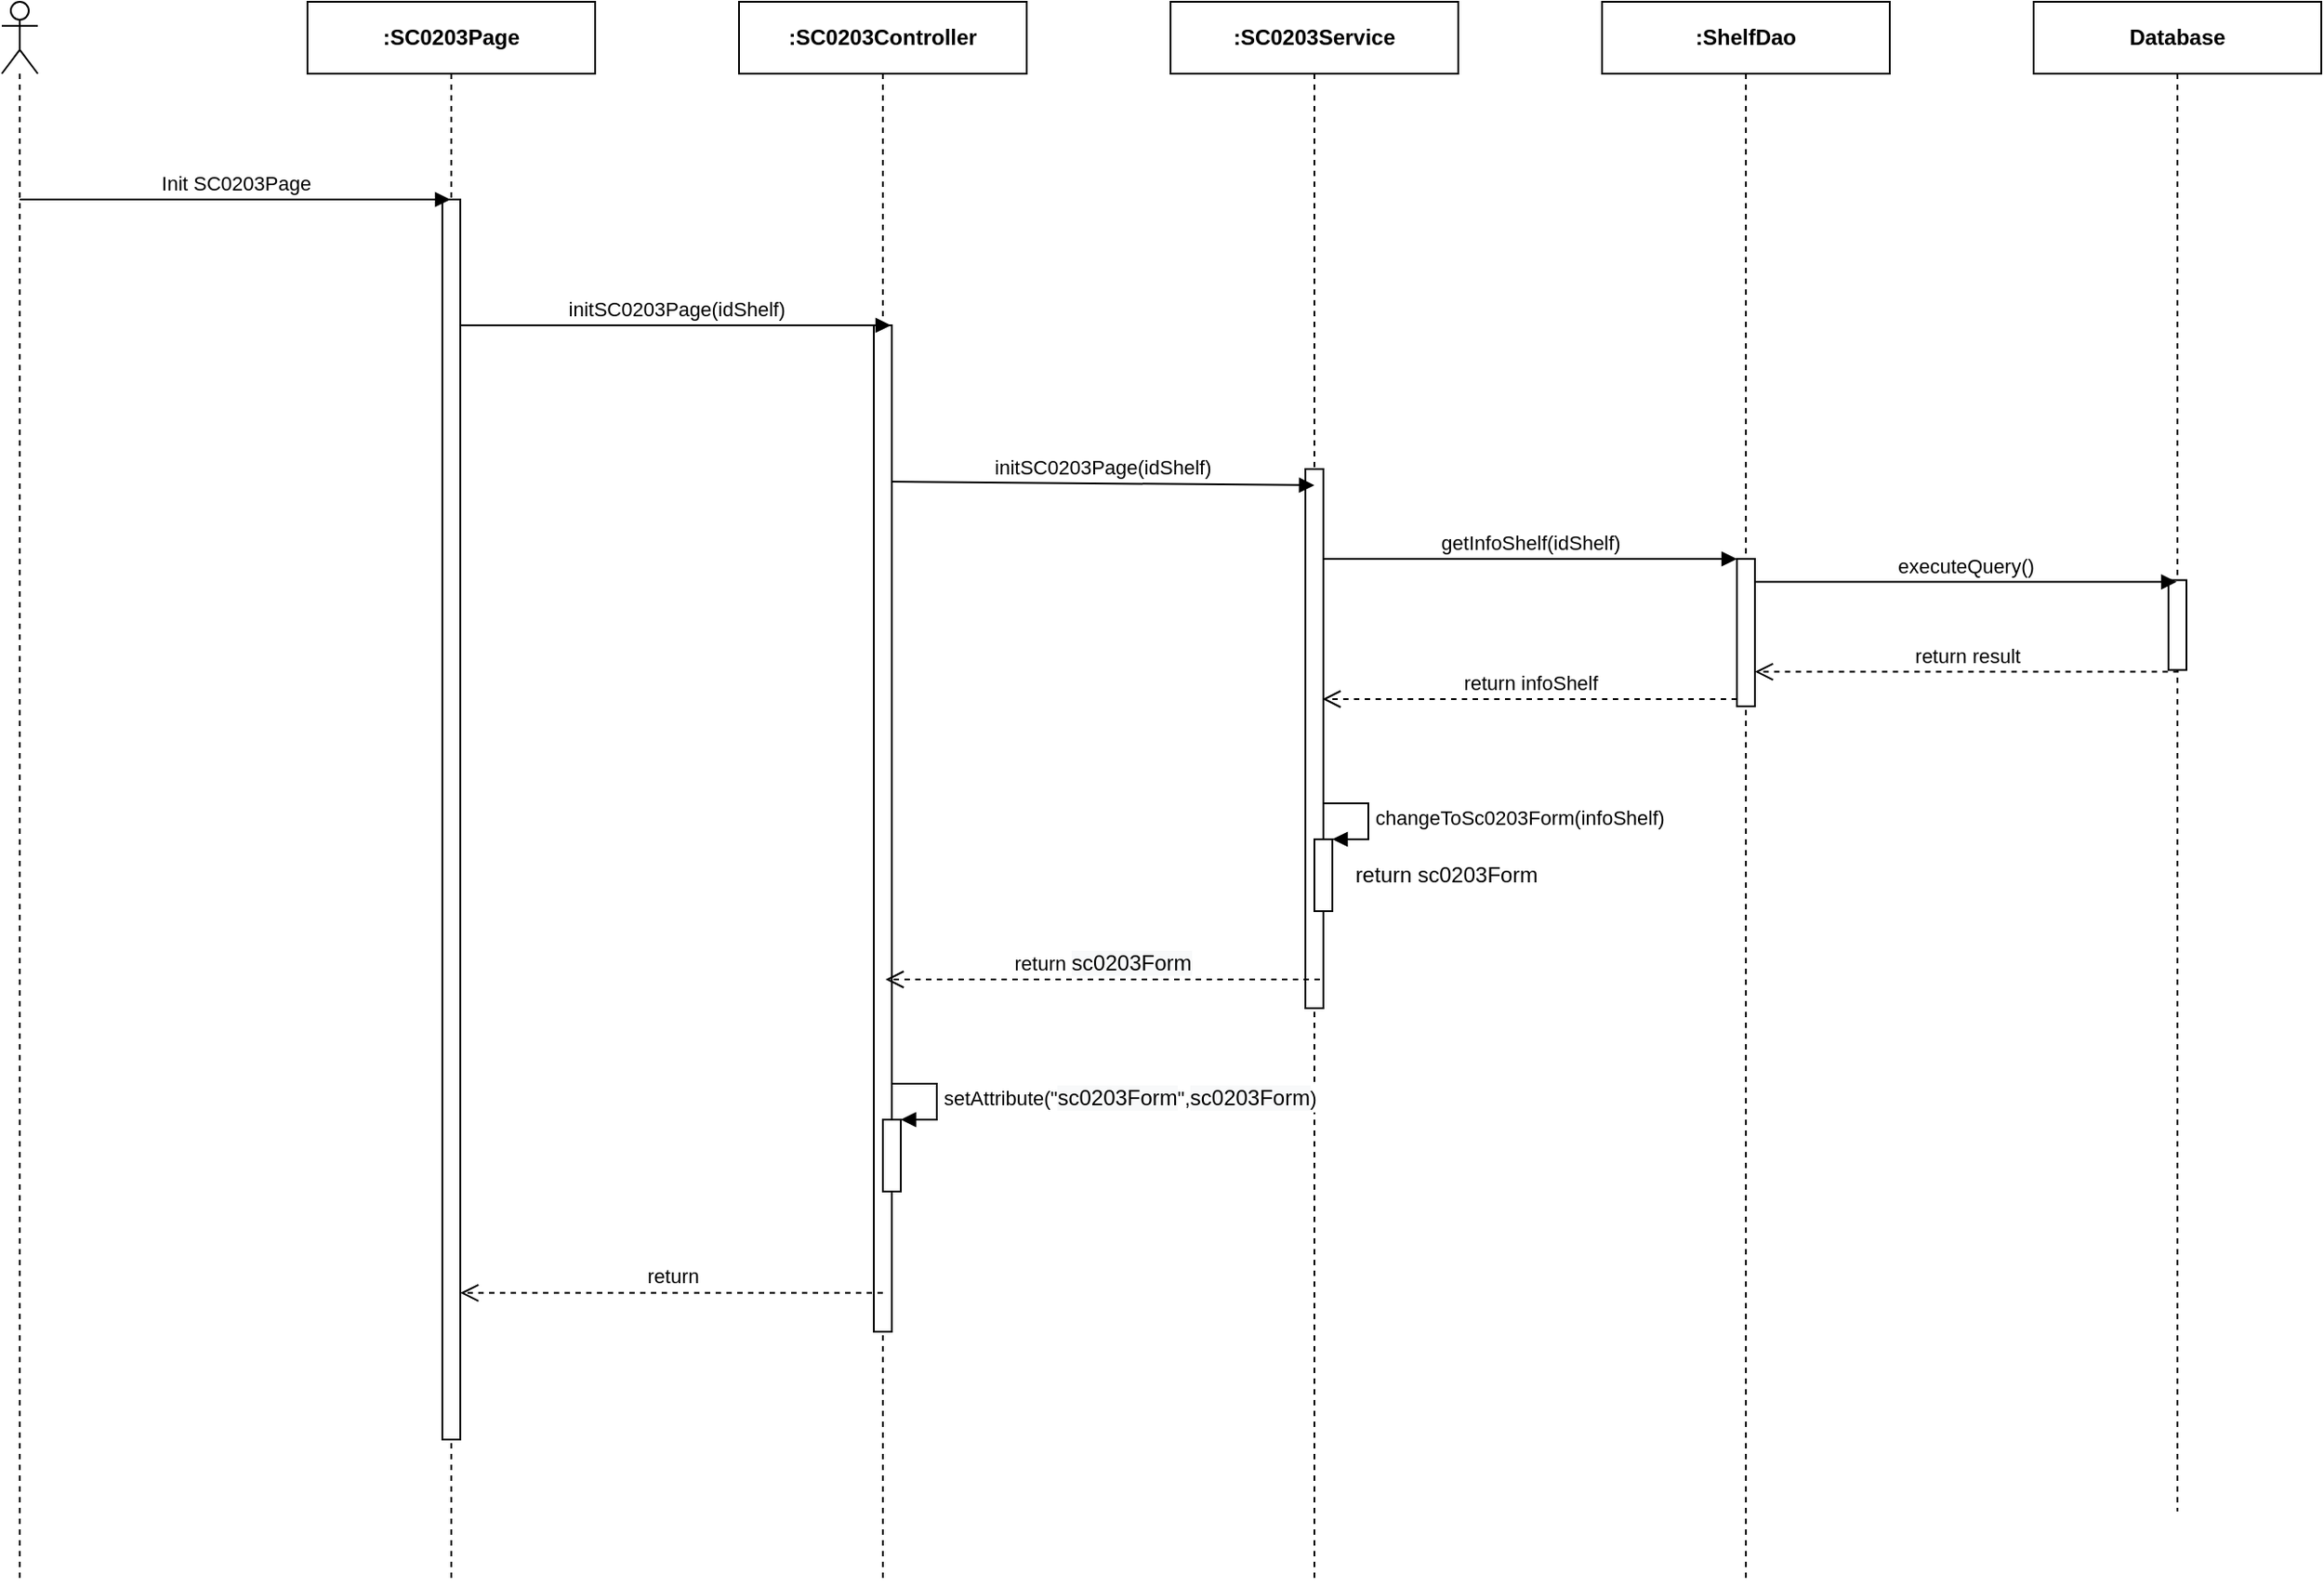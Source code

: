 <mxfile version="14.4.3" type="device" pages="3"><diagram id="IgK97Z7tj9fL14rlLOeL" name="Ev01"><mxGraphModel dx="1707" dy="987" grid="1" gridSize="10" guides="1" tooltips="1" connect="1" arrows="1" fold="1" page="1" pageScale="1" pageWidth="850" pageHeight="1100" math="0" shadow="0"><root><mxCell id="0"/><mxCell id="1" parent="0"/><mxCell id="ayugnD9VwIYk9qT7oLb9-1" value="" style="shape=umlLifeline;participant=umlActor;perimeter=lifelinePerimeter;whiteSpace=wrap;html=1;container=1;collapsible=0;recursiveResize=0;verticalAlign=top;spacingTop=36;outlineConnect=0;" parent="1" vertex="1"><mxGeometry x="310" y="80" width="20" height="880" as="geometry"/></mxCell><mxCell id="ayugnD9VwIYk9qT7oLb9-2" value="&lt;b&gt;:SC0203Page&lt;/b&gt;" style="shape=umlLifeline;perimeter=lifelinePerimeter;whiteSpace=wrap;html=1;container=1;collapsible=0;recursiveResize=0;outlineConnect=0;" parent="1" vertex="1"><mxGeometry x="480" y="80" width="160" height="880" as="geometry"/></mxCell><mxCell id="ayugnD9VwIYk9qT7oLb9-3" value="" style="html=1;points=[];perimeter=orthogonalPerimeter;" parent="ayugnD9VwIYk9qT7oLb9-2" vertex="1"><mxGeometry x="75" y="110" width="10" height="690" as="geometry"/></mxCell><mxCell id="ayugnD9VwIYk9qT7oLb9-4" value="&lt;b&gt;:ShelfDao&lt;/b&gt;" style="shape=umlLifeline;perimeter=lifelinePerimeter;whiteSpace=wrap;html=1;container=1;collapsible=0;recursiveResize=0;outlineConnect=0;" parent="1" vertex="1"><mxGeometry x="1200" y="80" width="160" height="880" as="geometry"/></mxCell><mxCell id="ayugnD9VwIYk9qT7oLb9-5" value="" style="html=1;points=[];perimeter=orthogonalPerimeter;" parent="ayugnD9VwIYk9qT7oLb9-4" vertex="1"><mxGeometry x="75" y="310" width="10" height="82" as="geometry"/></mxCell><mxCell id="ayugnD9VwIYk9qT7oLb9-6" value="getInfoShelf(idShelf)" style="html=1;verticalAlign=bottom;endArrow=block;entryX=0;entryY=0;" parent="ayugnD9VwIYk9qT7oLb9-4" edge="1"><mxGeometry relative="1" as="geometry"><mxPoint x="-155.5" y="310" as="sourcePoint"/><mxPoint x="75" y="310" as="targetPoint"/></mxGeometry></mxCell><mxCell id="ayugnD9VwIYk9qT7oLb9-7" value="return infoShelf" style="html=1;verticalAlign=bottom;endArrow=open;dashed=1;endSize=8;exitX=0;exitY=0.95;" parent="ayugnD9VwIYk9qT7oLb9-4" edge="1"><mxGeometry relative="1" as="geometry"><mxPoint x="-155.5" y="388.0" as="targetPoint"/><mxPoint x="75" y="388" as="sourcePoint"/></mxGeometry></mxCell><mxCell id="ayugnD9VwIYk9qT7oLb9-8" value="&lt;b&gt;:&lt;/b&gt;&lt;b&gt;SC0203&lt;/b&gt;&lt;b&gt;Service&lt;/b&gt;" style="shape=umlLifeline;perimeter=lifelinePerimeter;whiteSpace=wrap;html=1;container=1;collapsible=0;recursiveResize=0;outlineConnect=0;" parent="1" vertex="1"><mxGeometry x="960" y="80" width="160" height="880" as="geometry"/></mxCell><mxCell id="ayugnD9VwIYk9qT7oLb9-9" value="" style="html=1;points=[];perimeter=orthogonalPerimeter;" parent="ayugnD9VwIYk9qT7oLb9-8" vertex="1"><mxGeometry x="75" y="260" width="10" height="300" as="geometry"/></mxCell><mxCell id="ayugnD9VwIYk9qT7oLb9-10" value="&lt;b&gt;:SC0203Controller&lt;/b&gt;" style="shape=umlLifeline;perimeter=lifelinePerimeter;whiteSpace=wrap;html=1;container=1;collapsible=0;recursiveResize=0;outlineConnect=0;" parent="1" vertex="1"><mxGeometry x="720" y="80" width="160" height="880" as="geometry"/></mxCell><mxCell id="ayugnD9VwIYk9qT7oLb9-11" value="" style="html=1;points=[];perimeter=orthogonalPerimeter;" parent="ayugnD9VwIYk9qT7oLb9-10" vertex="1"><mxGeometry x="75" y="180" width="10" height="560" as="geometry"/></mxCell><mxCell id="ayugnD9VwIYk9qT7oLb9-12" value="" style="html=1;points=[];perimeter=orthogonalPerimeter;" parent="ayugnD9VwIYk9qT7oLb9-10" vertex="1"><mxGeometry x="80" y="622.0" width="10" height="40" as="geometry"/></mxCell><mxCell id="ayugnD9VwIYk9qT7oLb9-13" value="setAttribute(&quot;&lt;span style=&quot;font-size: 12px ; text-align: center ; background-color: rgb(248 , 249 , 250)&quot;&gt;sc0203Form&lt;/span&gt;&quot;,&lt;span style=&quot;font-size: 12px ; text-align: center ; background-color: rgb(248 , 249 , 250)&quot;&gt;sc0203Form&lt;/span&gt;)" style="edgeStyle=orthogonalEdgeStyle;html=1;align=left;spacingLeft=2;endArrow=block;rounded=0;entryX=1;entryY=0;" parent="ayugnD9VwIYk9qT7oLb9-10" target="ayugnD9VwIYk9qT7oLb9-12" edge="1"><mxGeometry relative="1" as="geometry"><mxPoint x="85" y="602.0" as="sourcePoint"/><Array as="points"><mxPoint x="110" y="602.0"/></Array></mxGeometry></mxCell><mxCell id="ayugnD9VwIYk9qT7oLb9-14" value="Init SC0203Page" style="html=1;verticalAlign=bottom;endArrow=block;" parent="1" target="ayugnD9VwIYk9qT7oLb9-2" edge="1"><mxGeometry width="80" relative="1" as="geometry"><mxPoint x="320" y="190" as="sourcePoint"/><mxPoint x="400" y="190" as="targetPoint"/></mxGeometry></mxCell><mxCell id="ayugnD9VwIYk9qT7oLb9-15" value="initSC0203Page(idShelf)" style="html=1;verticalAlign=bottom;endArrow=block;" parent="1" edge="1"><mxGeometry width="80" relative="1" as="geometry"><mxPoint x="565" y="260.0" as="sourcePoint"/><mxPoint x="804.5" y="260.0" as="targetPoint"/></mxGeometry></mxCell><mxCell id="ayugnD9VwIYk9qT7oLb9-16" value="initSC0203Page(idShelf)" style="html=1;verticalAlign=bottom;endArrow=block;" parent="1" edge="1"><mxGeometry relative="1" as="geometry"><mxPoint x="805" y="347.0" as="sourcePoint"/><mxPoint x="1040" y="349" as="targetPoint"/></mxGeometry></mxCell><mxCell id="ayugnD9VwIYk9qT7oLb9-17" value="return&amp;nbsp;&lt;span style=&quot;font-size: 12px ; background-color: rgb(248 , 249 , 250)&quot;&gt;sc0203Form&lt;/span&gt;" style="html=1;verticalAlign=bottom;endArrow=open;dashed=1;endSize=8;" parent="1" edge="1"><mxGeometry relative="1" as="geometry"><mxPoint x="801.5" y="624.0" as="targetPoint"/><mxPoint x="1043" y="624" as="sourcePoint"/></mxGeometry></mxCell><mxCell id="ayugnD9VwIYk9qT7oLb9-18" value="return" style="html=1;verticalAlign=bottom;endArrow=open;dashed=1;endSize=8;" parent="1" edge="1"><mxGeometry relative="1" as="geometry"><mxPoint x="800" y="798.41" as="sourcePoint"/><mxPoint x="565" y="798.41" as="targetPoint"/></mxGeometry></mxCell><mxCell id="ayugnD9VwIYk9qT7oLb9-20" value="" style="html=1;points=[];perimeter=orthogonalPerimeter;" parent="1" vertex="1"><mxGeometry x="1040" y="546" width="10" height="40" as="geometry"/></mxCell><mxCell id="ayugnD9VwIYk9qT7oLb9-21" value="changeToSc0203Form(infoShelf)" style="edgeStyle=orthogonalEdgeStyle;html=1;align=left;spacingLeft=2;endArrow=block;rounded=0;entryX=1;entryY=0;" parent="1" target="ayugnD9VwIYk9qT7oLb9-20" edge="1"><mxGeometry relative="1" as="geometry"><mxPoint x="1045" y="526" as="sourcePoint"/><Array as="points"><mxPoint x="1070" y="526"/></Array></mxGeometry></mxCell><mxCell id="ayugnD9VwIYk9qT7oLb9-22" value="return sc0203Form" style="text;html=1;align=center;verticalAlign=middle;resizable=0;points=[];autosize=1;" parent="1" vertex="1"><mxGeometry x="1053" y="556" width="120" height="20" as="geometry"/></mxCell><mxCell id="uUMj64oSG63Gh-ALVkOg-1" value="&lt;b&gt;Database&lt;/b&gt;" style="shape=umlLifeline;perimeter=lifelinePerimeter;whiteSpace=wrap;html=1;container=1;collapsible=0;recursiveResize=0;outlineConnect=0;" parent="1" vertex="1"><mxGeometry x="1440" y="80" width="160" height="840" as="geometry"/></mxCell><mxCell id="uUMj64oSG63Gh-ALVkOg-2" value="" style="html=1;points=[];perimeter=orthogonalPerimeter;" parent="uUMj64oSG63Gh-ALVkOg-1" vertex="1"><mxGeometry x="75" y="321.79" width="10" height="50" as="geometry"/></mxCell><mxCell id="uUMj64oSG63Gh-ALVkOg-3" value="executeQuery()" style="html=1;verticalAlign=bottom;endArrow=block;" parent="1" edge="1"><mxGeometry relative="1" as="geometry"><mxPoint x="1285.004" y="402.79" as="sourcePoint"/><mxPoint x="1519.5" y="402.79" as="targetPoint"/></mxGeometry></mxCell><mxCell id="uUMj64oSG63Gh-ALVkOg-4" value="return result" style="html=1;verticalAlign=bottom;endArrow=open;dashed=1;endSize=8;exitX=0;exitY=0.95;" parent="1" edge="1"><mxGeometry relative="1" as="geometry"><mxPoint x="1285.004" y="452.79" as="targetPoint"/><mxPoint x="1520.68" y="452.79" as="sourcePoint"/></mxGeometry></mxCell></root></mxGraphModel></diagram><diagram id="6DhhbtNXz0irELx-sbcJ" name="Ev02"><mxGraphModel dx="1707" dy="987" grid="1" gridSize="10" guides="1" tooltips="1" connect="1" arrows="1" fold="1" page="1" pageScale="1" pageWidth="850" pageHeight="1100" math="0" shadow="0"><root><mxCell id="QhewHzNAjTChAwhyZE2_-0"/><mxCell id="QhewHzNAjTChAwhyZE2_-1" parent="QhewHzNAjTChAwhyZE2_-0"/><mxCell id="pia5Hrn-r-ayJWNDCGOI-0" value="alt" style="shape=umlFrame;whiteSpace=wrap;html=1;" parent="QhewHzNAjTChAwhyZE2_-1" vertex="1"><mxGeometry x="230" y="300" width="1740" height="1680" as="geometry"/></mxCell><mxCell id="h4LTIt4_CdTOY5cm_mOC-0" value="alt" style="shape=umlFrame;whiteSpace=wrap;html=1;" parent="QhewHzNAjTChAwhyZE2_-1" vertex="1"><mxGeometry x="350" y="640" width="1550" height="1200" as="geometry"/></mxCell><mxCell id="h4LTIt4_CdTOY5cm_mOC-6" value="alt" style="shape=umlFrame;whiteSpace=wrap;html=1;" parent="QhewHzNAjTChAwhyZE2_-1" vertex="1"><mxGeometry x="380" y="1000" width="1430" height="810" as="geometry"/></mxCell><mxCell id="h4LTIt4_CdTOY5cm_mOC-23" value="alt" style="shape=umlFrame;whiteSpace=wrap;html=1;" parent="QhewHzNAjTChAwhyZE2_-1" vertex="1"><mxGeometry x="420" y="1470" width="1060" height="310" as="geometry"/></mxCell><mxCell id="pia5Hrn-r-ayJWNDCGOI-2" value="" style="shape=umlLifeline;participant=umlActor;perimeter=lifelinePerimeter;whiteSpace=wrap;html=1;container=1;collapsible=0;recursiveResize=0;verticalAlign=top;spacingTop=36;outlineConnect=0;" parent="QhewHzNAjTChAwhyZE2_-1" vertex="1"><mxGeometry x="310" y="80" width="20" height="1900" as="geometry"/></mxCell><mxCell id="pia5Hrn-r-ayJWNDCGOI-3" value="&lt;b&gt;:SC0203Page&lt;/b&gt;" style="shape=umlLifeline;perimeter=lifelinePerimeter;whiteSpace=wrap;html=1;container=1;collapsible=0;recursiveResize=0;outlineConnect=0;" parent="QhewHzNAjTChAwhyZE2_-1" vertex="1"><mxGeometry x="480" y="80" width="160" height="1900" as="geometry"/></mxCell><mxCell id="pia5Hrn-r-ayJWNDCGOI-4" value="" style="html=1;points=[];perimeter=orthogonalPerimeter;" parent="pia5Hrn-r-ayJWNDCGOI-3" vertex="1"><mxGeometry x="75" y="110" width="10" height="1580" as="geometry"/></mxCell><mxCell id="pia5Hrn-r-ayJWNDCGOI-5" value="&lt;b&gt;:ShelfDao&lt;/b&gt;" style="shape=umlLifeline;perimeter=lifelinePerimeter;whiteSpace=wrap;html=1;container=1;collapsible=0;recursiveResize=0;outlineConnect=0;" parent="QhewHzNAjTChAwhyZE2_-1" vertex="1"><mxGeometry x="1440" y="80" width="160" height="1900" as="geometry"/></mxCell><mxCell id="pia5Hrn-r-ayJWNDCGOI-6" value="&lt;b&gt;:&lt;/b&gt;&lt;b&gt;SC0203&lt;/b&gt;&lt;b&gt;Service&lt;/b&gt;" style="shape=umlLifeline;perimeter=lifelinePerimeter;whiteSpace=wrap;html=1;container=1;collapsible=0;recursiveResize=0;outlineConnect=0;" parent="QhewHzNAjTChAwhyZE2_-1" vertex="1"><mxGeometry x="1200" y="80" width="160" height="1900" as="geometry"/></mxCell><mxCell id="pia5Hrn-r-ayJWNDCGOI-7" value="" style="html=1;points=[];perimeter=orthogonalPerimeter;" parent="pia5Hrn-r-ayJWNDCGOI-6" vertex="1"><mxGeometry x="75" y="780" width="10" height="780" as="geometry"/></mxCell><mxCell id="pia5Hrn-r-ayJWNDCGOI-8" value="&lt;b&gt;:SC0203FormValidator&lt;/b&gt;" style="shape=umlLifeline;perimeter=lifelinePerimeter;whiteSpace=wrap;html=1;container=1;collapsible=0;recursiveResize=0;outlineConnect=0;" parent="QhewHzNAjTChAwhyZE2_-1" vertex="1"><mxGeometry x="960" y="80" width="160" height="1900" as="geometry"/></mxCell><mxCell id="pia5Hrn-r-ayJWNDCGOI-9" value="&lt;b&gt;:SC0203Controller&lt;/b&gt;" style="shape=umlLifeline;perimeter=lifelinePerimeter;whiteSpace=wrap;html=1;container=1;collapsible=0;recursiveResize=0;outlineConnect=0;" parent="QhewHzNAjTChAwhyZE2_-1" vertex="1"><mxGeometry x="720" y="80" width="160" height="1900" as="geometry"/></mxCell><mxCell id="pia5Hrn-r-ayJWNDCGOI-10" value="" style="html=1;points=[];perimeter=orthogonalPerimeter;" parent="pia5Hrn-r-ayJWNDCGOI-9" vertex="1"><mxGeometry x="75" y="390" width="10" height="1290" as="geometry"/></mxCell><mxCell id="pia5Hrn-r-ayJWNDCGOI-11" value="Click Button Save" style="html=1;verticalAlign=bottom;endArrow=block;" parent="QhewHzNAjTChAwhyZE2_-1" target="pia5Hrn-r-ayJWNDCGOI-3" edge="1"><mxGeometry width="80" relative="1" as="geometry"><mxPoint x="320" y="190" as="sourcePoint"/><mxPoint x="400" y="190" as="targetPoint"/></mxGeometry></mxCell><mxCell id="pia5Hrn-r-ayJWNDCGOI-12" value="doUpdateShelf(sc0203Form)" style="html=1;verticalAlign=bottom;endArrow=block;" parent="QhewHzNAjTChAwhyZE2_-1" edge="1"><mxGeometry width="80" relative="1" as="geometry"><mxPoint x="560" y="473" as="sourcePoint"/><mxPoint x="799.5" y="473" as="targetPoint"/></mxGeometry></mxCell><mxCell id="pia5Hrn-r-ayJWNDCGOI-13" value="" style="html=1;points=[];perimeter=orthogonalPerimeter;" parent="QhewHzNAjTChAwhyZE2_-1" vertex="1"><mxGeometry x="1034.5" y="506" width="10" height="80" as="geometry"/></mxCell><mxCell id="pia5Hrn-r-ayJWNDCGOI-14" value="checkValidate(sc0203Form)" style="html=1;verticalAlign=bottom;endArrow=block;entryX=0;entryY=0;" parent="QhewHzNAjTChAwhyZE2_-1" target="pia5Hrn-r-ayJWNDCGOI-13" edge="1"><mxGeometry relative="1" as="geometry"><mxPoint x="799.5" y="506" as="sourcePoint"/></mxGeometry></mxCell><mxCell id="pia5Hrn-r-ayJWNDCGOI-15" value="return listErrorCode" style="html=1;verticalAlign=bottom;endArrow=open;dashed=1;endSize=8;exitX=0;exitY=0.95;" parent="QhewHzNAjTChAwhyZE2_-1" source="pia5Hrn-r-ayJWNDCGOI-13" edge="1"><mxGeometry relative="1" as="geometry"><mxPoint x="805" y="582" as="targetPoint"/></mxGeometry></mxCell><mxCell id="pia5Hrn-r-ayJWNDCGOI-20" value="checkBusinessCheckUpdateShelf(sc0203Form)" style="html=1;verticalAlign=bottom;endArrow=block;entryX=0.188;entryY=0.015;entryDx=0;entryDy=0;entryPerimeter=0;" parent="QhewHzNAjTChAwhyZE2_-1" edge="1"><mxGeometry relative="1" as="geometry"><mxPoint x="805" y="860.0" as="sourcePoint"/><mxPoint x="1276.88" y="862.45" as="targetPoint"/></mxGeometry></mxCell><mxCell id="pia5Hrn-r-ayJWNDCGOI-21" value="return listErrorCode" style="html=1;verticalAlign=bottom;endArrow=open;dashed=1;endSize=8;" parent="QhewHzNAjTChAwhyZE2_-1" edge="1"><mxGeometry relative="1" as="geometry"><mxPoint x="798.5" y="945.0" as="targetPoint"/><mxPoint x="1280" y="945.0" as="sourcePoint"/></mxGeometry></mxCell><mxCell id="pia5Hrn-r-ayJWNDCGOI-27" value="doUpdateShelf(sc0203Form)" style="html=1;verticalAlign=bottom;endArrow=block;" parent="QhewHzNAjTChAwhyZE2_-1" edge="1"><mxGeometry relative="1" as="geometry"><mxPoint x="798.5" y="1220" as="sourcePoint"/><mxPoint x="1280" y="1220" as="targetPoint"/></mxGeometry></mxCell><mxCell id="pia5Hrn-r-ayJWNDCGOI-29" value="" style="html=1;points=[];perimeter=orthogonalPerimeter;" parent="QhewHzNAjTChAwhyZE2_-1" vertex="1"><mxGeometry x="1280" y="890" width="10" height="40" as="geometry"/></mxCell><mxCell id="pia5Hrn-r-ayJWNDCGOI-30" value="&lt;span style=&quot;text-align: center&quot;&gt;checkBusinessCheckUpdateShelf(sc0203Form)&lt;/span&gt;" style="edgeStyle=orthogonalEdgeStyle;html=1;align=left;spacingLeft=2;endArrow=block;rounded=0;entryX=1;entryY=0;" parent="QhewHzNAjTChAwhyZE2_-1" target="pia5Hrn-r-ayJWNDCGOI-29" edge="1"><mxGeometry relative="1" as="geometry"><mxPoint x="1285" y="870.0" as="sourcePoint"/><Array as="points"><mxPoint x="1310" y="870"/></Array></mxGeometry></mxCell><mxCell id="pia5Hrn-r-ayJWNDCGOI-31" value="return listErrorCode" style="text;html=1;align=center;verticalAlign=middle;resizable=0;points=[];autosize=1;" parent="QhewHzNAjTChAwhyZE2_-1" vertex="1"><mxGeometry x="1275" y="890" width="120" height="20" as="geometry"/></mxCell><mxCell id="pia5Hrn-r-ayJWNDCGOI-32" value="" style="html=1;points=[];perimeter=orthogonalPerimeter;" parent="QhewHzNAjTChAwhyZE2_-1" vertex="1"><mxGeometry x="1280" y="1266" width="10" height="40" as="geometry"/></mxCell><mxCell id="pia5Hrn-r-ayJWNDCGOI-33" value="createShelf(&lt;span style=&quot;text-align: center&quot;&gt;sc0203Form&lt;/span&gt;)" style="edgeStyle=orthogonalEdgeStyle;html=1;align=left;spacingLeft=2;endArrow=block;rounded=0;entryX=1;entryY=0;" parent="QhewHzNAjTChAwhyZE2_-1" target="pia5Hrn-r-ayJWNDCGOI-32" edge="1"><mxGeometry relative="1" as="geometry"><mxPoint x="1285" y="1246" as="sourcePoint"/><Array as="points"><mxPoint x="1310" y="1246"/></Array></mxGeometry></mxCell><mxCell id="pia5Hrn-r-ayJWNDCGOI-34" value="return shelf" style="text;html=1;align=center;verticalAlign=middle;resizable=0;points=[];autosize=1;" parent="QhewHzNAjTChAwhyZE2_-1" vertex="1"><mxGeometry x="1293" y="1276" width="80" height="20" as="geometry"/></mxCell><mxCell id="pia5Hrn-r-ayJWNDCGOI-35" value="" style="html=1;points=[];perimeter=orthogonalPerimeter;" parent="QhewHzNAjTChAwhyZE2_-1" vertex="1"><mxGeometry x="1515" y="1358" width="10" height="80" as="geometry"/></mxCell><mxCell id="pia5Hrn-r-ayJWNDCGOI-36" value="doUpdateShelf(shelf)" style="html=1;verticalAlign=bottom;endArrow=block;entryX=0;entryY=0;" parent="QhewHzNAjTChAwhyZE2_-1" target="pia5Hrn-r-ayJWNDCGOI-35" edge="1"><mxGeometry relative="1" as="geometry"><mxPoint x="1279.324" y="1358" as="sourcePoint"/></mxGeometry></mxCell><mxCell id="pia5Hrn-r-ayJWNDCGOI-37" value="return result" style="html=1;verticalAlign=bottom;endArrow=open;dashed=1;endSize=8;exitX=0;exitY=0.95;" parent="QhewHzNAjTChAwhyZE2_-1" source="pia5Hrn-r-ayJWNDCGOI-35" edge="1"><mxGeometry relative="1" as="geometry"><mxPoint x="1279.324" y="1434" as="targetPoint"/></mxGeometry></mxCell><mxCell id="pia5Hrn-r-ayJWNDCGOI-39" value="" style="html=1;points=[];perimeter=orthogonalPerimeter;" parent="QhewHzNAjTChAwhyZE2_-1" vertex="1"><mxGeometry x="560" y="250" width="10" height="40" as="geometry"/></mxCell><mxCell id="pia5Hrn-r-ayJWNDCGOI-40" value="checkForm()" style="edgeStyle=orthogonalEdgeStyle;html=1;align=left;spacingLeft=2;endArrow=block;rounded=0;entryX=1;entryY=0;" parent="QhewHzNAjTChAwhyZE2_-1" target="pia5Hrn-r-ayJWNDCGOI-39" edge="1"><mxGeometry relative="1" as="geometry"><mxPoint x="565" y="230" as="sourcePoint"/><Array as="points"><mxPoint x="590" y="230"/></Array></mxGeometry></mxCell><mxCell id="pia5Hrn-r-ayJWNDCGOI-41" value="return checkRes" style="text;html=1;align=center;verticalAlign=middle;resizable=0;points=[];autosize=1;" parent="QhewHzNAjTChAwhyZE2_-1" vertex="1"><mxGeometry x="570" y="250" width="100" height="20" as="geometry"/></mxCell><mxCell id="pia5Hrn-r-ayJWNDCGOI-42" value="&lt;b&gt;[checkRes is false]&lt;/b&gt;" style="text;html=1;align=center;verticalAlign=middle;resizable=0;points=[];autosize=1;" parent="QhewHzNAjTChAwhyZE2_-1" vertex="1"><mxGeometry x="377.5" y="318" width="120" height="20" as="geometry"/></mxCell><mxCell id="pia5Hrn-r-ayJWNDCGOI-43" value="" style="html=1;points=[];perimeter=orthogonalPerimeter;" parent="QhewHzNAjTChAwhyZE2_-1" vertex="1"><mxGeometry x="560" y="360" width="10" height="40" as="geometry"/></mxCell><mxCell id="pia5Hrn-r-ayJWNDCGOI-44" value="setAttribute(error,msg)" style="edgeStyle=orthogonalEdgeStyle;html=1;align=left;spacingLeft=2;endArrow=block;rounded=0;entryX=1;entryY=0;" parent="QhewHzNAjTChAwhyZE2_-1" target="pia5Hrn-r-ayJWNDCGOI-43" edge="1"><mxGeometry relative="1" as="geometry"><mxPoint x="565" y="340" as="sourcePoint"/><Array as="points"><mxPoint x="590" y="340"/></Array></mxGeometry></mxCell><mxCell id="pia5Hrn-r-ayJWNDCGOI-46" value="" style="endArrow=none;dashed=1;html=1;exitX=0;exitY=0.126;exitDx=0;exitDy=0;exitPerimeter=0;entryX=1.002;entryY=0.088;entryDx=0;entryDy=0;entryPerimeter=0;" parent="QhewHzNAjTChAwhyZE2_-1" edge="1" target="pia5Hrn-r-ayJWNDCGOI-0"><mxGeometry width="50" height="50" relative="1" as="geometry"><mxPoint x="230" y="447.36" as="sourcePoint"/><mxPoint x="1645.64" y="446" as="targetPoint"/></mxGeometry></mxCell><mxCell id="pia5Hrn-r-ayJWNDCGOI-47" value="&lt;b&gt;[checkRes is true]&lt;/b&gt;" style="text;html=1;align=center;verticalAlign=middle;resizable=0;points=[];autosize=1;" parent="QhewHzNAjTChAwhyZE2_-1" vertex="1"><mxGeometry x="377.5" y="464" width="120" height="20" as="geometry"/></mxCell><mxCell id="h4LTIt4_CdTOY5cm_mOC-1" value="&lt;b&gt;&lt;span style=&quot;font-size: 11px ; background-color: rgb(255 , 255 , 255)&quot;&gt;[listErrorCode&amp;nbsp;&lt;/span&gt;not null]&lt;/b&gt;" style="text;html=1;align=center;verticalAlign=middle;resizable=0;points=[];autosize=1;" parent="QhewHzNAjTChAwhyZE2_-1" vertex="1"><mxGeometry x="405" y="710" width="140" height="20" as="geometry"/></mxCell><mxCell id="h4LTIt4_CdTOY5cm_mOC-2" value="" style="html=1;points=[];perimeter=orthogonalPerimeter;" parent="QhewHzNAjTChAwhyZE2_-1" vertex="1"><mxGeometry x="800" y="699.41" width="10" height="40" as="geometry"/></mxCell><mxCell id="h4LTIt4_CdTOY5cm_mOC-3" value="setErrorMes(listErrorCode)" style="edgeStyle=orthogonalEdgeStyle;html=1;align=left;spacingLeft=2;endArrow=block;rounded=0;entryX=1;entryY=0;" parent="QhewHzNAjTChAwhyZE2_-1" target="h4LTIt4_CdTOY5cm_mOC-2" edge="1"><mxGeometry relative="1" as="geometry"><mxPoint x="805" y="679.41" as="sourcePoint"/><Array as="points"><mxPoint x="830" y="679.41"/></Array></mxGeometry></mxCell><mxCell id="h4LTIt4_CdTOY5cm_mOC-4" value="return&amp;nbsp;&lt;span style=&quot;font-size: 12px ; background-color: rgb(248 , 249 , 250)&quot;&gt;errorObj&lt;/span&gt;" style="html=1;verticalAlign=bottom;endArrow=open;dashed=1;endSize=8;" parent="QhewHzNAjTChAwhyZE2_-1" edge="1"><mxGeometry relative="1" as="geometry"><mxPoint x="795" y="759.41" as="sourcePoint"/><mxPoint x="560" y="759.41" as="targetPoint"/></mxGeometry></mxCell><mxCell id="h4LTIt4_CdTOY5cm_mOC-5" value="return errorObj" style="text;html=1;align=center;verticalAlign=middle;resizable=0;points=[];autosize=1;" parent="QhewHzNAjTChAwhyZE2_-1" vertex="1"><mxGeometry x="810" y="709.41" width="90" height="20" as="geometry"/></mxCell><mxCell id="h4LTIt4_CdTOY5cm_mOC-8" value="" style="html=1;points=[];perimeter=orthogonalPerimeter;" parent="QhewHzNAjTChAwhyZE2_-1" vertex="1"><mxGeometry x="800" y="1059.41" width="10" height="40" as="geometry"/></mxCell><mxCell id="h4LTIt4_CdTOY5cm_mOC-9" value="setErrorMes(listErrorCode)" style="edgeStyle=orthogonalEdgeStyle;html=1;align=left;spacingLeft=2;endArrow=block;rounded=0;entryX=1;entryY=0;" parent="QhewHzNAjTChAwhyZE2_-1" target="h4LTIt4_CdTOY5cm_mOC-8" edge="1"><mxGeometry relative="1" as="geometry"><mxPoint x="805" y="1039.41" as="sourcePoint"/><Array as="points"><mxPoint x="830" y="1039.41"/></Array></mxGeometry></mxCell><mxCell id="h4LTIt4_CdTOY5cm_mOC-10" value="return&amp;nbsp;&lt;span style=&quot;font-size: 12px ; background-color: rgb(248 , 249 , 250)&quot;&gt;errorObj&lt;/span&gt;" style="html=1;verticalAlign=bottom;endArrow=open;dashed=1;endSize=8;" parent="QhewHzNAjTChAwhyZE2_-1" edge="1"><mxGeometry relative="1" as="geometry"><mxPoint x="795" y="1119.41" as="sourcePoint"/><mxPoint x="560" y="1119.41" as="targetPoint"/></mxGeometry></mxCell><mxCell id="h4LTIt4_CdTOY5cm_mOC-11" value="return errorObj" style="text;html=1;align=center;verticalAlign=middle;resizable=0;points=[];autosize=1;" parent="QhewHzNAjTChAwhyZE2_-1" vertex="1"><mxGeometry x="810" y="1069.41" width="90" height="20" as="geometry"/></mxCell><mxCell id="h4LTIt4_CdTOY5cm_mOC-13" value="result &amp;gt; 0" style="text;html=1;align=center;verticalAlign=middle;resizable=0;points=[];autosize=1;fontStyle=1" parent="QhewHzNAjTChAwhyZE2_-1" vertex="1"><mxGeometry x="450" y="1510" width="70" height="20" as="geometry"/></mxCell><mxCell id="h4LTIt4_CdTOY5cm_mOC-14" value="" style="html=1;points=[];perimeter=orthogonalPerimeter;" parent="QhewHzNAjTChAwhyZE2_-1" vertex="1"><mxGeometry x="1280" y="1588" width="10" height="40" as="geometry"/></mxCell><mxCell id="h4LTIt4_CdTOY5cm_mOC-15" value="setListErrorCode()" style="edgeStyle=orthogonalEdgeStyle;html=1;align=left;spacingLeft=2;endArrow=block;rounded=0;entryX=1;entryY=0;" parent="QhewHzNAjTChAwhyZE2_-1" target="h4LTIt4_CdTOY5cm_mOC-14" edge="1"><mxGeometry relative="1" as="geometry"><mxPoint x="1285" y="1568" as="sourcePoint"/><Array as="points"><mxPoint x="1310" y="1568"/></Array></mxGeometry></mxCell><mxCell id="h4LTIt4_CdTOY5cm_mOC-16" value="return listErrorCode" style="text;html=1;align=center;verticalAlign=middle;resizable=0;points=[];autosize=1;" parent="QhewHzNAjTChAwhyZE2_-1" vertex="1"><mxGeometry x="1290" y="1598" width="120" height="20" as="geometry"/></mxCell><mxCell id="h4LTIt4_CdTOY5cm_mOC-17" value="" style="html=1;points=[];perimeter=orthogonalPerimeter;" parent="QhewHzNAjTChAwhyZE2_-1" vertex="1"><mxGeometry x="800" y="1695.06" width="10" height="40" as="geometry"/></mxCell><mxCell id="h4LTIt4_CdTOY5cm_mOC-18" value="setErrorMes(listErrorCode)" style="edgeStyle=orthogonalEdgeStyle;html=1;align=left;spacingLeft=2;endArrow=block;rounded=0;entryX=1;entryY=0;" parent="QhewHzNAjTChAwhyZE2_-1" target="h4LTIt4_CdTOY5cm_mOC-17" edge="1"><mxGeometry relative="1" as="geometry"><mxPoint x="805" y="1675.06" as="sourcePoint"/><Array as="points"><mxPoint x="830" y="1675.06"/></Array></mxGeometry></mxCell><mxCell id="h4LTIt4_CdTOY5cm_mOC-19" value="return&amp;nbsp;&lt;span style=&quot;font-size: 12px ; background-color: rgb(248 , 249 , 250)&quot;&gt;errorObj&lt;/span&gt;" style="html=1;verticalAlign=bottom;endArrow=open;dashed=1;endSize=8;" parent="QhewHzNAjTChAwhyZE2_-1" edge="1"><mxGeometry relative="1" as="geometry"><mxPoint x="795" y="1758.06" as="sourcePoint"/><mxPoint x="570" y="1758" as="targetPoint"/></mxGeometry></mxCell><mxCell id="h4LTIt4_CdTOY5cm_mOC-20" value="return errorObj" style="text;html=1;align=center;verticalAlign=middle;resizable=0;points=[];autosize=1;" parent="QhewHzNAjTChAwhyZE2_-1" vertex="1"><mxGeometry x="810" y="1705.06" width="90" height="20" as="geometry"/></mxCell><mxCell id="h4LTIt4_CdTOY5cm_mOC-21" value="return listErrorCode" style="html=1;verticalAlign=bottom;endArrow=open;dashed=1;endSize=8;" parent="QhewHzNAjTChAwhyZE2_-1" edge="1"><mxGeometry relative="1" as="geometry"><mxPoint x="798.833" y="1638" as="targetPoint"/><mxPoint x="1280" y="1638" as="sourcePoint"/></mxGeometry></mxCell><mxCell id="iTKqGUQE4y_rQ6ReaOYl-0" value="" style="endArrow=none;dashed=1;html=1;exitX=0;exitY=0.126;exitDx=0;exitDy=0;exitPerimeter=0;entryX=1.002;entryY=0.116;entryDx=0;entryDy=0;entryPerimeter=0;" parent="QhewHzNAjTChAwhyZE2_-1" edge="1" target="h4LTIt4_CdTOY5cm_mOC-0"><mxGeometry width="50" height="50" relative="1" as="geometry"><mxPoint x="350" y="781.36" as="sourcePoint"/><mxPoint x="1570" y="780" as="targetPoint"/></mxGeometry></mxCell><mxCell id="h4LTIt4_CdTOY5cm_mOC-7" value="&lt;b&gt;&lt;span style=&quot;font-size: 11px ; background-color: rgb(255 , 255 , 255)&quot;&gt;[listErrorCode&amp;nbsp;&lt;/span&gt;not null]&lt;/b&gt;" style="text;html=1;align=center;verticalAlign=middle;resizable=0;points=[];autosize=1;" parent="QhewHzNAjTChAwhyZE2_-1" vertex="1"><mxGeometry x="405" y="1070" width="140" height="20" as="geometry"/></mxCell><mxCell id="iTKqGUQE4y_rQ6ReaOYl-1" value="&lt;b&gt;&lt;span style=&quot;font-size: 11px ; background-color: rgb(255 , 255 , 255)&quot;&gt;[listErrorCode is&lt;/span&gt;&amp;nbsp;null]&lt;/b&gt;" style="text;html=1;align=center;verticalAlign=middle;resizable=0;points=[];autosize=1;" parent="QhewHzNAjTChAwhyZE2_-1" vertex="1"><mxGeometry x="400" y="800" width="130" height="20" as="geometry"/></mxCell><mxCell id="UNV7OFMdhKG9NoB3F56b-0" value="" style="endArrow=none;dashed=1;html=1;exitX=0;exitY=0.126;exitDx=0;exitDy=0;exitPerimeter=0;entryX=1;entryY=0.172;entryDx=0;entryDy=0;entryPerimeter=0;" parent="QhewHzNAjTChAwhyZE2_-1" edge="1" target="h4LTIt4_CdTOY5cm_mOC-6"><mxGeometry width="50" height="50" relative="1" as="geometry"><mxPoint x="380" y="1140.68" as="sourcePoint"/><mxPoint x="1540" y="1139" as="targetPoint"/></mxGeometry></mxCell><mxCell id="UNV7OFMdhKG9NoB3F56b-1" value="&lt;b&gt;&lt;span style=&quot;font-size: 11px ; background-color: rgb(255 , 255 , 255)&quot;&gt;[listErrorCode is&lt;/span&gt;&amp;nbsp;null]&lt;/b&gt;" style="text;html=1;align=center;verticalAlign=middle;resizable=0;points=[];autosize=1;" parent="QhewHzNAjTChAwhyZE2_-1" vertex="1"><mxGeometry x="410" y="1160" width="130" height="20" as="geometry"/></mxCell><mxCell id="UNV7OFMdhKG9NoB3F56b-2" value="return" style="html=1;verticalAlign=bottom;endArrow=open;dashed=1;endSize=8;" parent="QhewHzNAjTChAwhyZE2_-1" edge="1"><mxGeometry relative="1" as="geometry"><mxPoint x="800" y="1540" as="sourcePoint"/><mxPoint x="565" y="1540" as="targetPoint"/></mxGeometry></mxCell><mxCell id="UNV7OFMdhKG9NoB3F56b-3" value="return" style="html=1;verticalAlign=bottom;endArrow=open;dashed=1;endSize=8;entryX=1.1;entryY=0.824;entryDx=0;entryDy=0;entryPerimeter=0;" parent="QhewHzNAjTChAwhyZE2_-1" edge="1"><mxGeometry relative="1" as="geometry"><mxPoint x="1280" y="1507" as="sourcePoint"/><mxPoint x="806" y="1509.96" as="targetPoint"/></mxGeometry></mxCell><mxCell id="UNV7OFMdhKG9NoB3F56b-4" value="" style="endArrow=none;dashed=1;html=1;exitX=0;exitY=0.126;exitDx=0;exitDy=0;exitPerimeter=0;" parent="QhewHzNAjTChAwhyZE2_-1" edge="1"><mxGeometry width="50" height="50" relative="1" as="geometry"><mxPoint x="420" y="1561.68" as="sourcePoint"/><mxPoint x="1480" y="1560" as="targetPoint"/></mxGeometry></mxCell><mxCell id="UNV7OFMdhKG9NoB3F56b-5" value="result &amp;lt;= 0" style="text;html=1;align=center;verticalAlign=middle;resizable=0;points=[];autosize=1;fontStyle=1" parent="QhewHzNAjTChAwhyZE2_-1" vertex="1"><mxGeometry x="445" y="1588" width="80" height="20" as="geometry"/></mxCell><mxCell id="eL8QR4N8IEo1Wf-b-3NC-0" value="&lt;b&gt;Database&lt;/b&gt;" style="shape=umlLifeline;perimeter=lifelinePerimeter;whiteSpace=wrap;html=1;container=1;collapsible=0;recursiveResize=0;outlineConnect=0;" vertex="1" parent="QhewHzNAjTChAwhyZE2_-1"><mxGeometry x="1680" y="80" width="160" height="1900" as="geometry"/></mxCell><mxCell id="eL8QR4N8IEo1Wf-b-3NC-1" value="" style="html=1;points=[];perimeter=orthogonalPerimeter;" vertex="1" parent="eL8QR4N8IEo1Wf-b-3NC-0"><mxGeometry x="75" y="1291.67" width="10" height="50" as="geometry"/></mxCell><mxCell id="eL8QR4N8IEo1Wf-b-3NC-2" value="executeQuery()" style="html=1;verticalAlign=bottom;endArrow=block;" edge="1" parent="QhewHzNAjTChAwhyZE2_-1"><mxGeometry relative="1" as="geometry"><mxPoint x="1525.004" y="1372.67" as="sourcePoint"/><mxPoint x="1759.5" y="1372.67" as="targetPoint"/></mxGeometry></mxCell><mxCell id="eL8QR4N8IEo1Wf-b-3NC-3" value="return result" style="html=1;verticalAlign=bottom;endArrow=open;dashed=1;endSize=8;exitX=0;exitY=0.95;" edge="1" parent="QhewHzNAjTChAwhyZE2_-1"><mxGeometry relative="1" as="geometry"><mxPoint x="1525.004" y="1422.67" as="targetPoint"/><mxPoint x="1760.68" y="1422.67" as="sourcePoint"/></mxGeometry></mxCell></root></mxGraphModel></diagram><diagram id="AvBZgLSoY9wG6RgILwVm" name="Ev03"><mxGraphModel dx="1346" dy="748" grid="1" gridSize="10" guides="1" tooltips="1" connect="1" arrows="1" fold="1" page="1" pageScale="1" pageWidth="850" pageHeight="1100" math="0" shadow="0"><root><mxCell id="RWRlXb_ak0QTP0XaC4SM-0"/><mxCell id="RWRlXb_ak0QTP0XaC4SM-1" parent="RWRlXb_ak0QTP0XaC4SM-0"/><mxCell id="Rf7Ca_6MNvNfkVQf2QOG-0" value="" style="shape=umlLifeline;participant=umlActor;perimeter=lifelinePerimeter;whiteSpace=wrap;html=1;container=1;collapsible=0;recursiveResize=0;verticalAlign=top;spacingTop=36;outlineConnect=0;" parent="RWRlXb_ak0QTP0XaC4SM-1" vertex="1"><mxGeometry x="310" y="80" width="20" height="320" as="geometry"/></mxCell><mxCell id="Rf7Ca_6MNvNfkVQf2QOG-1" value="&lt;b&gt;:SC0203Page&lt;/b&gt;" style="shape=umlLifeline;perimeter=lifelinePerimeter;whiteSpace=wrap;html=1;container=1;collapsible=0;recursiveResize=0;outlineConnect=0;" parent="RWRlXb_ak0QTP0XaC4SM-1" vertex="1"><mxGeometry x="480" y="80" width="160" height="320" as="geometry"/></mxCell><mxCell id="Rf7Ca_6MNvNfkVQf2QOG-2" value="" style="html=1;points=[];perimeter=orthogonalPerimeter;" parent="Rf7Ca_6MNvNfkVQf2QOG-1" vertex="1"><mxGeometry x="75" y="110" width="10" height="160" as="geometry"/></mxCell><mxCell id="Rf7Ca_6MNvNfkVQf2QOG-3" value="&lt;b&gt;:SC0201Page&lt;/b&gt;" style="shape=umlLifeline;perimeter=lifelinePerimeter;whiteSpace=wrap;html=1;container=1;collapsible=0;recursiveResize=0;outlineConnect=0;" parent="RWRlXb_ak0QTP0XaC4SM-1" vertex="1"><mxGeometry x="720" y="80" width="160" height="320" as="geometry"/></mxCell><mxCell id="Rf7Ca_6MNvNfkVQf2QOG-4" value="Click Button Back" style="html=1;verticalAlign=bottom;endArrow=block;" parent="RWRlXb_ak0QTP0XaC4SM-1" target="Rf7Ca_6MNvNfkVQf2QOG-1" edge="1"><mxGeometry width="80" relative="1" as="geometry"><mxPoint x="320" y="190" as="sourcePoint"/><mxPoint x="400" y="190" as="targetPoint"/></mxGeometry></mxCell><mxCell id="Rf7Ca_6MNvNfkVQf2QOG-5" value="" style="html=1;points=[];perimeter=orthogonalPerimeter;" parent="RWRlXb_ak0QTP0XaC4SM-1" vertex="1"><mxGeometry x="560" y="260" width="10" height="40" as="geometry"/></mxCell><mxCell id="Rf7Ca_6MNvNfkVQf2QOG-6" value="getShelfId()" style="edgeStyle=orthogonalEdgeStyle;html=1;align=left;spacingLeft=2;endArrow=block;rounded=0;entryX=1;entryY=0;" parent="RWRlXb_ak0QTP0XaC4SM-1" target="Rf7Ca_6MNvNfkVQf2QOG-5" edge="1"><mxGeometry relative="1" as="geometry"><mxPoint x="565" y="240" as="sourcePoint"/><Array as="points"><mxPoint x="590" y="240"/></Array></mxGeometry></mxCell><mxCell id="Rf7Ca_6MNvNfkVQf2QOG-7" value="return idShelf" style="text;html=1;align=center;verticalAlign=middle;resizable=0;points=[];autosize=1;" parent="RWRlXb_ak0QTP0XaC4SM-1" vertex="1"><mxGeometry x="570" y="260" width="90" height="20" as="geometry"/></mxCell><mxCell id="Rf7Ca_6MNvNfkVQf2QOG-8" value="changeScreen(&quot;SC0201&quot;,&lt;span style=&quot;font-size: 12px ; background-color: rgb(248 , 249 , 250)&quot;&gt;idShelf&lt;/span&gt;)" style="html=1;verticalAlign=bottom;endArrow=block;" parent="RWRlXb_ak0QTP0XaC4SM-1" target="Rf7Ca_6MNvNfkVQf2QOG-3" edge="1"><mxGeometry width="80" relative="1" as="geometry"><mxPoint x="560" y="340" as="sourcePoint"/><mxPoint x="640" y="340" as="targetPoint"/></mxGeometry></mxCell></root></mxGraphModel></diagram></mxfile>